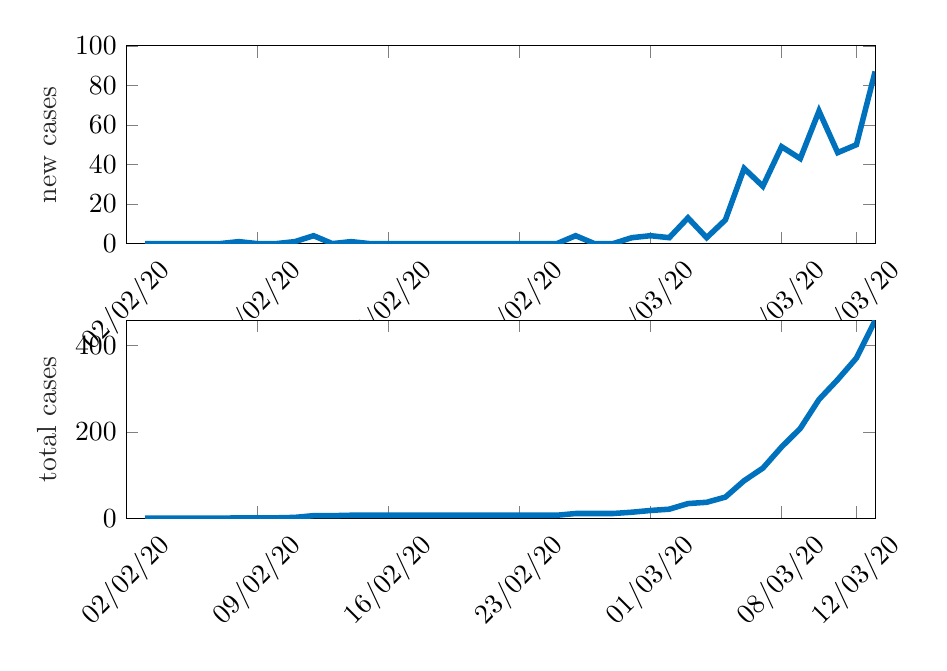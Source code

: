 % This file was created by matlab2tikz.
%
\definecolor{mycolor1}{rgb}{0.0,0.447,0.741}%
%
\begin{tikzpicture}

\begin{axis}[%
width=9.509cm,
height=2.512cm,
at={(0cm,3.488cm)},
scale only axis,
xmin=0,
xmax=40,
xtick={0,7,14,21,28,35,39},
xticklabels={{02/02/20},{09/02/20},{16/02/20},{23/02/20},{01/03/20},{08/03/20},{12/03/20}},
xticklabel style={rotate=45},
ymin=0,
ymax=100,
ylabel style={font=\color{white!15!black}},
ylabel={new cases},
axis background/.style={fill=white}
]
\addplot [color=mycolor1, line width=2.0pt, forget plot]
  table[row sep=crcr]{%
1	0\\
2	0\\
3	0\\
4	0\\
5	0\\
6	1\\
7	0\\
8	0\\
9	1\\
10	4\\
11	0\\
12	1\\
13	0\\
14	0\\
15	0\\
16	0\\
17	0\\
18	0\\
19	0\\
20	0\\
21	0\\
22	0\\
23	0\\
24	4\\
25	0\\
26	0\\
27	3\\
28	4\\
29	3\\
30	13\\
31	3\\
32	12\\
33	38\\
34	29\\
35	49\\
36	43\\
37	67\\
38	46\\
39	50\\
40	87\\
};
\end{axis}

\begin{axis}[%
width=9.509cm,
height=2.512cm,
at={(0cm,0cm)},
scale only axis,
xmin=0,
xmax=40,
xtick={0,7,14,21,28,35,39},
xticklabels={{02/02/20},{09/02/20},{16/02/20},{23/02/20},{01/03/20},{08/03/20},{12/03/20}},
xticklabel style={rotate=45},
ymin=0,
ymax=458,
ylabel style={font=\color{white!15!black}},
ylabel={total cases},
axis background/.style={fill=white}
]
\addplot [color=mycolor1, line width=2.0pt, forget plot]
  table[row sep=crcr]{%
1	0\\
2	0\\
3	0\\
4	0\\
5	0\\
6	1\\
7	1\\
8	1\\
9	2\\
10	6\\
11	6\\
12	7\\
13	7\\
14	7\\
15	7\\
16	7\\
17	7\\
18	7\\
19	7\\
20	7\\
21	7\\
22	7\\
23	7\\
24	11\\
25	11\\
26	11\\
27	14\\
28	18\\
29	21\\
30	34\\
31	37\\
32	49\\
33	87\\
34	116\\
35	165\\
36	208\\
37	275\\
38	321\\
39	371\\
40	458\\
};
\end{axis}
\end{tikzpicture}%